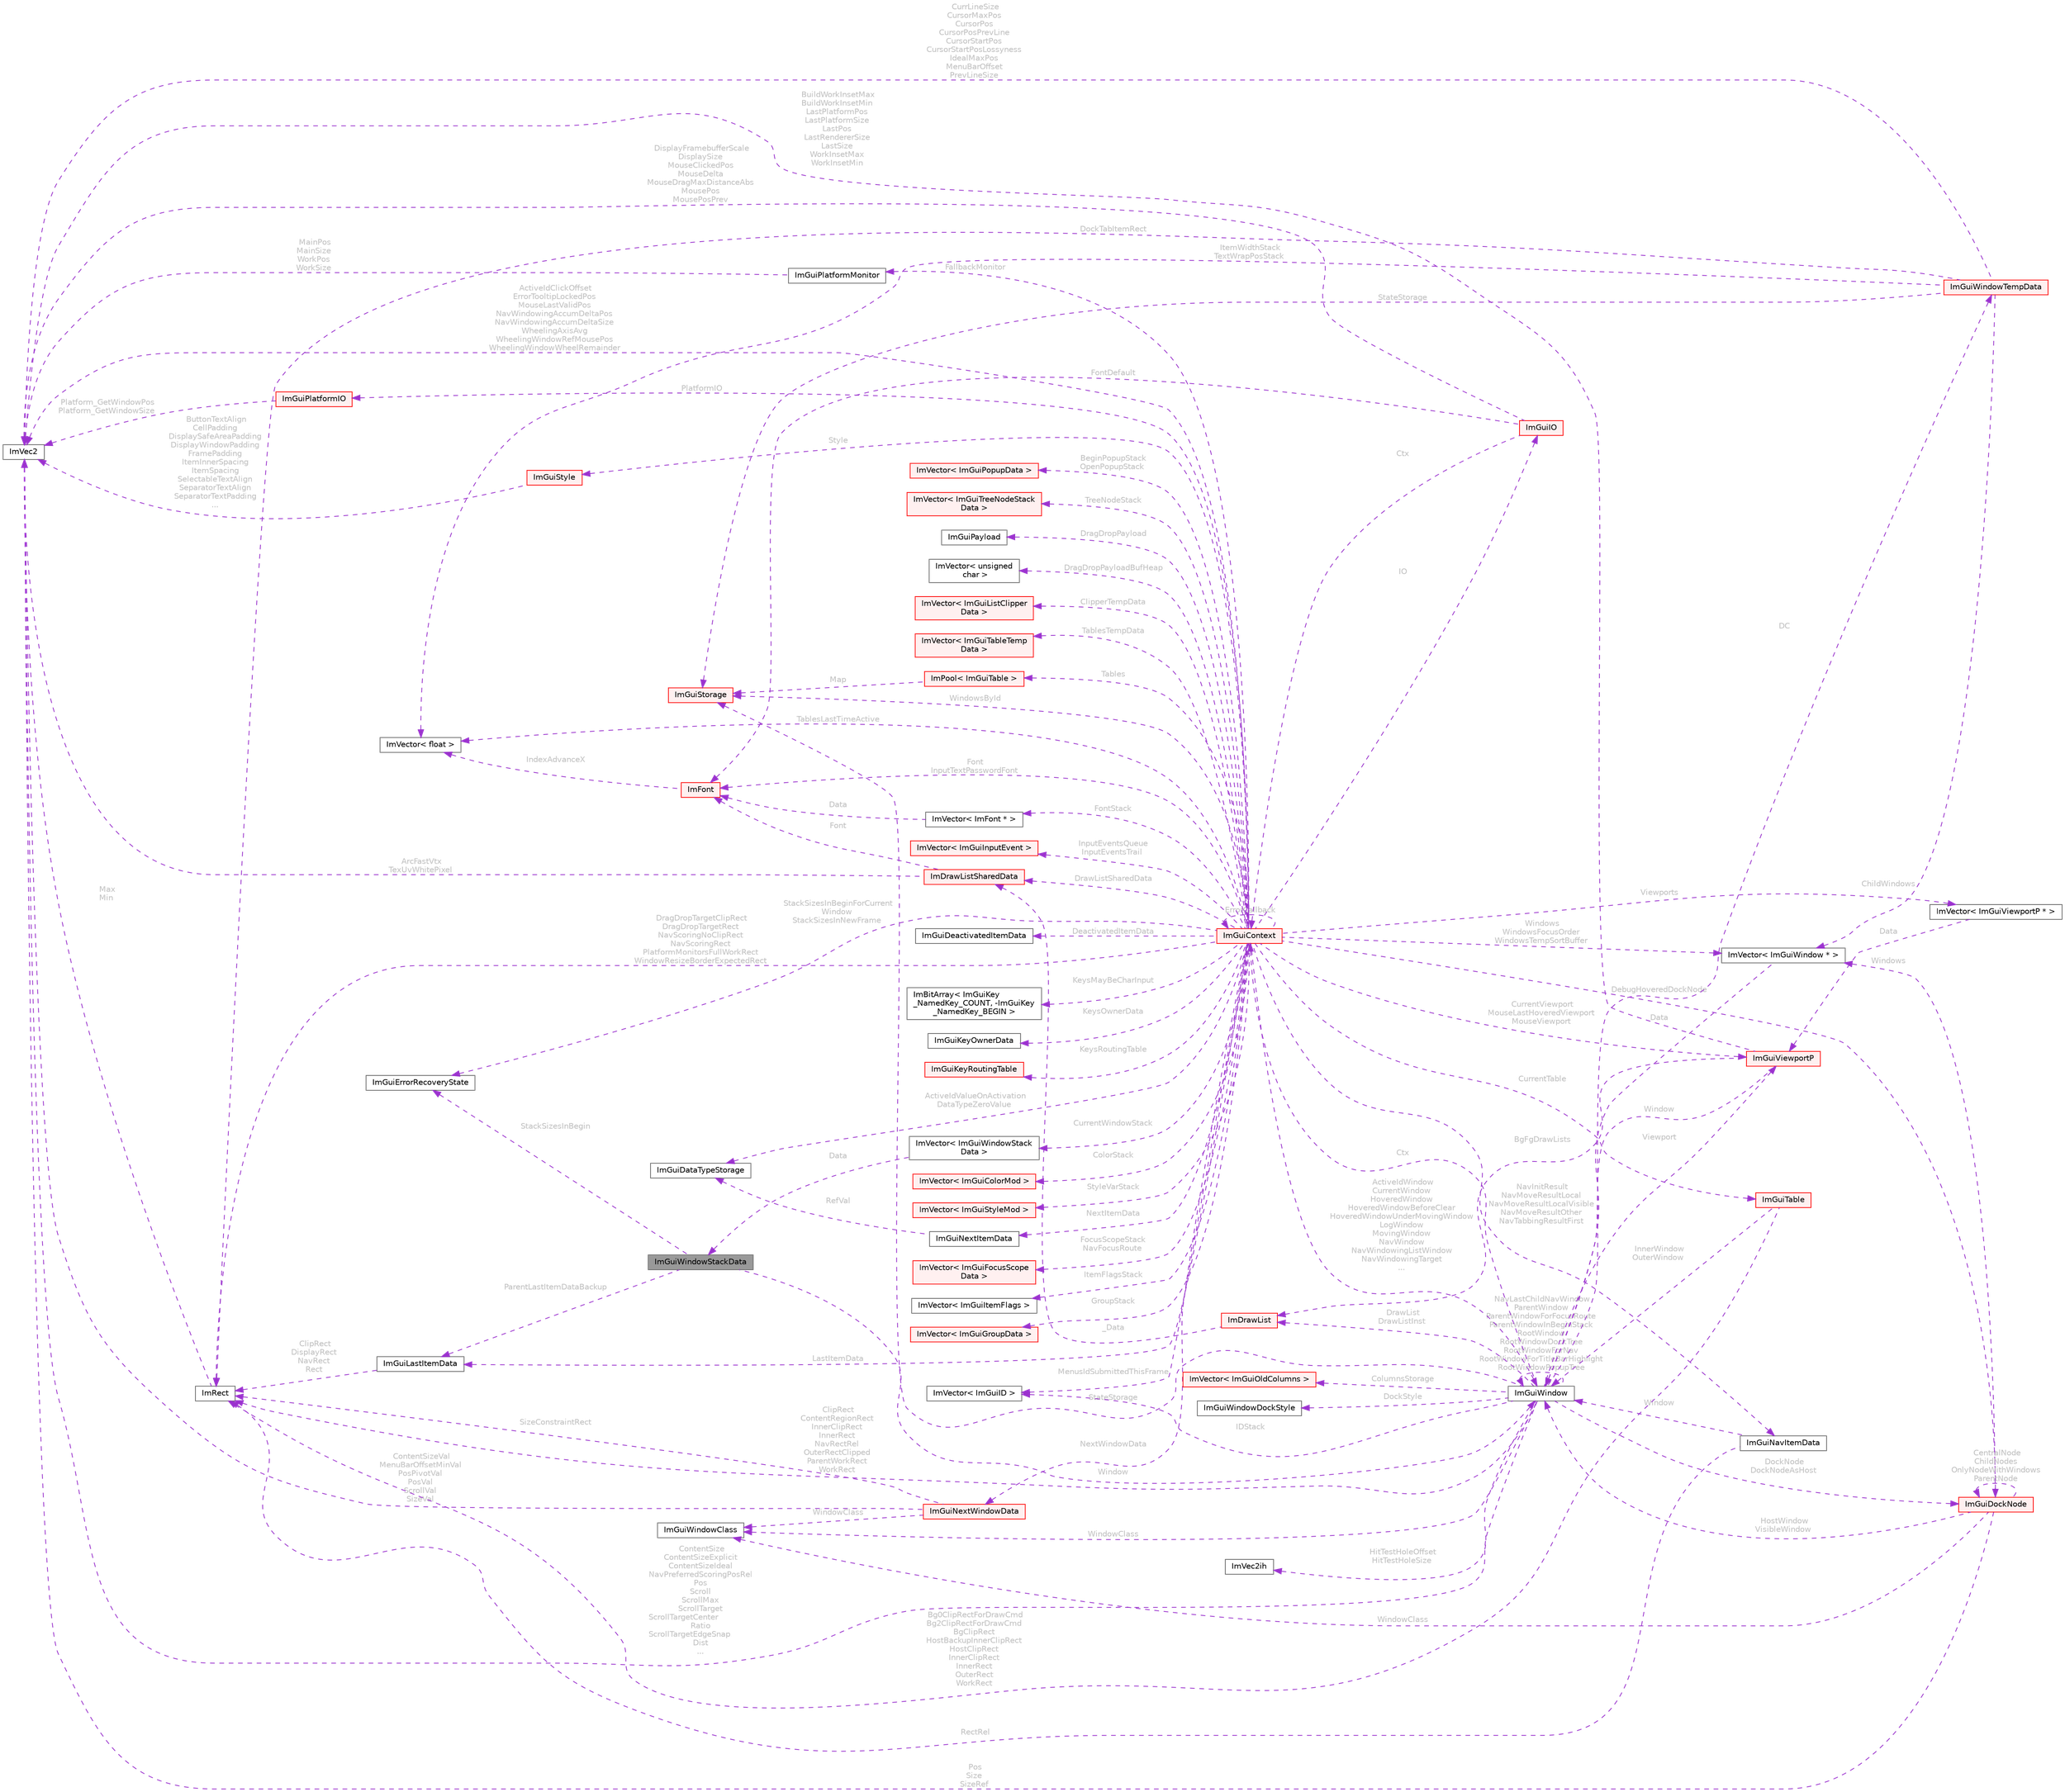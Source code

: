 digraph "ImGuiWindowStackData"
{
 // LATEX_PDF_SIZE
  bgcolor="transparent";
  edge [fontname=Helvetica,fontsize=10,labelfontname=Helvetica,labelfontsize=10];
  node [fontname=Helvetica,fontsize=10,shape=box,height=0.2,width=0.4];
  rankdir="LR";
  Node1 [id="Node000001",label="ImGuiWindowStackData",height=0.2,width=0.4,color="gray40", fillcolor="grey60", style="filled", fontcolor="black",tooltip=" "];
  Node2 -> Node1 [id="edge1_Node000001_Node000002",dir="back",color="darkorchid3",style="dashed",tooltip=" ",label=" Window",fontcolor="grey" ];
  Node2 [id="Node000002",label="ImGuiWindow",height=0.2,width=0.4,color="gray40", fillcolor="white", style="filled",URL="$struct_im_gui_window.html",tooltip=" "];
  Node3 -> Node2 [id="edge2_Node000002_Node000003",dir="back",color="darkorchid3",style="dashed",tooltip=" ",label=" Ctx",fontcolor="grey" ];
  Node3 [id="Node000003",label="ImGuiContext",height=0.2,width=0.4,color="red", fillcolor="#FFF0F0", style="filled",URL="$struct_im_gui_context.html",tooltip=" "];
  Node4 -> Node3 [id="edge3_Node000003_Node000004",dir="back",color="darkorchid3",style="dashed",tooltip=" ",label=" IO",fontcolor="grey" ];
  Node4 [id="Node000004",label="ImGuiIO",height=0.2,width=0.4,color="red", fillcolor="#FFF0F0", style="filled",URL="$struct_im_gui_i_o.html",tooltip=" "];
  Node5 -> Node4 [id="edge4_Node000004_Node000005",dir="back",color="darkorchid3",style="dashed",tooltip=" ",label=" DisplayFramebufferScale\nDisplaySize\nMouseClickedPos\nMouseDelta\nMouseDragMaxDistanceAbs\nMousePos\nMousePosPrev",fontcolor="grey" ];
  Node5 [id="Node000005",label="ImVec2",height=0.2,width=0.4,color="gray40", fillcolor="white", style="filled",URL="$struct_im_vec2.html",tooltip=" "];
  Node8 -> Node4 [id="edge5_Node000004_Node000008",dir="back",color="darkorchid3",style="dashed",tooltip=" ",label=" FontDefault",fontcolor="grey" ];
  Node8 [id="Node000008",label="ImFont",height=0.2,width=0.4,color="red", fillcolor="#FFF0F0", style="filled",URL="$struct_im_font.html",tooltip=" "];
  Node9 -> Node8 [id="edge6_Node000008_Node000009",dir="back",color="darkorchid3",style="dashed",tooltip=" ",label=" IndexAdvanceX",fontcolor="grey" ];
  Node9 [id="Node000009",label="ImVector\< float \>",height=0.2,width=0.4,color="gray40", fillcolor="white", style="filled",URL="$struct_im_vector.html",tooltip=" "];
  Node3 -> Node4 [id="edge7_Node000004_Node000003",dir="back",color="darkorchid3",style="dashed",tooltip=" ",label=" Ctx",fontcolor="grey" ];
  Node21 -> Node3 [id="edge8_Node000003_Node000021",dir="back",color="darkorchid3",style="dashed",tooltip=" ",label=" PlatformIO",fontcolor="grey" ];
  Node21 [id="Node000021",label="ImGuiPlatformIO",height=0.2,width=0.4,color="red", fillcolor="#FFF0F0", style="filled",URL="$struct_im_gui_platform_i_o.html",tooltip=" "];
  Node5 -> Node21 [id="edge9_Node000021_Node000005",dir="back",color="darkorchid3",style="dashed",tooltip=" ",label=" Platform_GetWindowPos\nPlatform_GetWindowSize",fontcolor="grey" ];
  Node43 -> Node3 [id="edge10_Node000003_Node000043",dir="back",color="darkorchid3",style="dashed",tooltip=" ",label=" Style",fontcolor="grey" ];
  Node43 [id="Node000043",label="ImGuiStyle",height=0.2,width=0.4,color="red", fillcolor="#FFF0F0", style="filled",URL="$struct_im_gui_style.html",tooltip=" "];
  Node5 -> Node43 [id="edge11_Node000043_Node000005",dir="back",color="darkorchid3",style="dashed",tooltip=" ",label=" ButtonTextAlign\nCellPadding\nDisplaySafeAreaPadding\nDisplayWindowPadding\nFramePadding\nItemInnerSpacing\nItemSpacing\nSelectableTextAlign\nSeparatorTextAlign\nSeparatorTextPadding\n...",fontcolor="grey" ];
  Node8 -> Node3 [id="edge12_Node000003_Node000008",dir="back",color="darkorchid3",style="dashed",tooltip=" ",label=" Font\nInputTextPasswordFont",fontcolor="grey" ];
  Node34 -> Node3 [id="edge13_Node000003_Node000034",dir="back",color="darkorchid3",style="dashed",tooltip=" ",label=" DrawListSharedData",fontcolor="grey" ];
  Node34 [id="Node000034",label="ImDrawListSharedData",height=0.2,width=0.4,color="red", fillcolor="#FFF0F0", style="filled",URL="$struct_im_draw_list_shared_data.html",tooltip=" "];
  Node5 -> Node34 [id="edge14_Node000034_Node000005",dir="back",color="darkorchid3",style="dashed",tooltip=" ",label=" ArcFastVtx\nTexUvWhitePixel",fontcolor="grey" ];
  Node8 -> Node34 [id="edge15_Node000034_Node000008",dir="back",color="darkorchid3",style="dashed",tooltip=" ",label=" Font",fontcolor="grey" ];
  Node44 -> Node3 [id="edge16_Node000003_Node000044",dir="back",color="darkorchid3",style="dashed",tooltip=" ",label=" InputEventsQueue\nInputEventsTrail",fontcolor="grey" ];
  Node44 [id="Node000044",label="ImVector\< ImGuiInputEvent \>",height=0.2,width=0.4,color="red", fillcolor="#FFF0F0", style="filled",URL="$struct_im_vector.html",tooltip=" "];
  Node53 -> Node3 [id="edge17_Node000003_Node000053",dir="back",color="darkorchid3",style="dashed",tooltip=" ",label=" Windows\nWindowsFocusOrder\nWindowsTempSortBuffer",fontcolor="grey" ];
  Node53 [id="Node000053",label="ImVector\< ImGuiWindow * \>",height=0.2,width=0.4,color="gray40", fillcolor="white", style="filled",URL="$struct_im_vector.html",tooltip=" "];
  Node2 -> Node53 [id="edge18_Node000053_Node000002",dir="back",color="darkorchid3",style="dashed",tooltip=" ",label=" Data",fontcolor="grey" ];
  Node54 -> Node3 [id="edge19_Node000003_Node000054",dir="back",color="darkorchid3",style="dashed",tooltip=" ",label=" CurrentWindowStack",fontcolor="grey" ];
  Node54 [id="Node000054",label="ImVector\< ImGuiWindowStack\lData \>",height=0.2,width=0.4,color="gray40", fillcolor="white", style="filled",URL="$struct_im_vector.html",tooltip=" "];
  Node1 -> Node54 [id="edge20_Node000054_Node000001",dir="back",color="darkorchid3",style="dashed",tooltip=" ",label=" Data",fontcolor="grey" ];
  Node55 -> Node3 [id="edge21_Node000003_Node000055",dir="back",color="darkorchid3",style="dashed",tooltip=" ",label=" WindowsById",fontcolor="grey" ];
  Node55 [id="Node000055",label="ImGuiStorage",height=0.2,width=0.4,color="red", fillcolor="#FFF0F0", style="filled",URL="$struct_im_gui_storage.html",tooltip=" "];
  Node2 -> Node3 [id="edge22_Node000003_Node000002",dir="back",color="darkorchid3",style="dashed",tooltip=" ",label=" ActiveIdWindow\nCurrentWindow\nHoveredWindow\nHoveredWindowBeforeClear\nHoveredWindowUnderMovingWindow\nLogWindow\nMovingWindow\nNavWindow\nNavWindowingListWindow\nNavWindowingTarget\n...",fontcolor="grey" ];
  Node5 -> Node3 [id="edge23_Node000003_Node000005",dir="back",color="darkorchid3",style="dashed",tooltip=" ",label=" ActiveIdClickOffset\nErrorTooltipLockedPos\nMouseLastValidPos\nNavWindowingAccumDeltaPos\nNavWindowingAccumDeltaSize\nWheelingAxisAvg\nWheelingWindowRefMousePos\nWheelingWindowWheelRemainder",fontcolor="grey" ];
  Node58 -> Node3 [id="edge24_Node000003_Node000058",dir="back",color="darkorchid3",style="dashed",tooltip=" ",label=" DeactivatedItemData",fontcolor="grey" ];
  Node58 [id="Node000058",label="ImGuiDeactivatedItemData",height=0.2,width=0.4,color="gray40", fillcolor="white", style="filled",URL="$struct_im_gui_deactivated_item_data.html",tooltip=" "];
  Node59 -> Node3 [id="edge25_Node000003_Node000059",dir="back",color="darkorchid3",style="dashed",tooltip=" ",label=" ActiveIdValueOnActivation\nDataTypeZeroValue",fontcolor="grey" ];
  Node59 [id="Node000059",label="ImGuiDataTypeStorage",height=0.2,width=0.4,color="gray40", fillcolor="white", style="filled",URL="$struct_im_gui_data_type_storage.html",tooltip=" "];
  Node60 -> Node3 [id="edge26_Node000003_Node000060",dir="back",color="darkorchid3",style="dashed",tooltip=" ",label=" KeysMayBeCharInput",fontcolor="grey" ];
  Node60 [id="Node000060",label="ImBitArray\< ImGuiKey\l_NamedKey_COUNT, -ImGuiKey\l_NamedKey_BEGIN \>",height=0.2,width=0.4,color="gray40", fillcolor="white", style="filled",URL="$struct_im_bit_array.html",tooltip=" "];
  Node61 -> Node3 [id="edge27_Node000003_Node000061",dir="back",color="darkorchid3",style="dashed",tooltip=" ",label=" KeysOwnerData",fontcolor="grey" ];
  Node61 [id="Node000061",label="ImGuiKeyOwnerData",height=0.2,width=0.4,color="gray40", fillcolor="white", style="filled",URL="$struct_im_gui_key_owner_data.html",tooltip=" "];
  Node62 -> Node3 [id="edge28_Node000003_Node000062",dir="back",color="darkorchid3",style="dashed",tooltip=" ",label=" KeysRoutingTable",fontcolor="grey" ];
  Node62 [id="Node000062",label="ImGuiKeyRoutingTable",height=0.2,width=0.4,color="red", fillcolor="#FFF0F0", style="filled",URL="$struct_im_gui_key_routing_table.html",tooltip=" "];
  Node65 -> Node3 [id="edge29_Node000003_Node000065",dir="back",color="darkorchid3",style="dashed",tooltip=" ",label=" NextItemData",fontcolor="grey" ];
  Node65 [id="Node000065",label="ImGuiNextItemData",height=0.2,width=0.4,color="gray40", fillcolor="white", style="filled",URL="$struct_im_gui_next_item_data.html",tooltip=" "];
  Node59 -> Node65 [id="edge30_Node000065_Node000059",dir="back",color="darkorchid3",style="dashed",tooltip=" ",label=" RefVal",fontcolor="grey" ];
  Node66 -> Node3 [id="edge31_Node000003_Node000066",dir="back",color="darkorchid3",style="dashed",tooltip=" ",label=" LastItemData",fontcolor="grey" ];
  Node66 [id="Node000066",label="ImGuiLastItemData",height=0.2,width=0.4,color="gray40", fillcolor="white", style="filled",URL="$struct_im_gui_last_item_data.html",tooltip=" "];
  Node67 -> Node66 [id="edge32_Node000066_Node000067",dir="back",color="darkorchid3",style="dashed",tooltip=" ",label=" ClipRect\nDisplayRect\nNavRect\nRect",fontcolor="grey" ];
  Node67 [id="Node000067",label="ImRect",height=0.2,width=0.4,color="gray40", fillcolor="white", style="filled",URL="$struct_im_rect.html",tooltip=" "];
  Node5 -> Node67 [id="edge33_Node000067_Node000005",dir="back",color="darkorchid3",style="dashed",tooltip=" ",label=" Max\nMin",fontcolor="grey" ];
  Node68 -> Node3 [id="edge34_Node000003_Node000068",dir="back",color="darkorchid3",style="dashed",tooltip=" ",label=" NextWindowData",fontcolor="grey" ];
  Node68 [id="Node000068",label="ImGuiNextWindowData",height=0.2,width=0.4,color="red", fillcolor="#FFF0F0", style="filled",URL="$struct_im_gui_next_window_data.html",tooltip=" "];
  Node5 -> Node68 [id="edge35_Node000068_Node000005",dir="back",color="darkorchid3",style="dashed",tooltip=" ",label=" ContentSizeVal\nMenuBarOffsetMinVal\nPosPivotVal\nPosVal\nScrollVal\nSizeVal",fontcolor="grey" ];
  Node67 -> Node68 [id="edge36_Node000068_Node000067",dir="back",color="darkorchid3",style="dashed",tooltip=" ",label=" SizeConstraintRect",fontcolor="grey" ];
  Node70 -> Node68 [id="edge37_Node000068_Node000070",dir="back",color="darkorchid3",style="dashed",tooltip=" ",label=" WindowClass",fontcolor="grey" ];
  Node70 [id="Node000070",label="ImGuiWindowClass",height=0.2,width=0.4,color="gray40", fillcolor="white", style="filled",URL="$struct_im_gui_window_class.html",tooltip=" "];
  Node71 -> Node3 [id="edge38_Node000003_Node000071",dir="back",color="darkorchid3",style="dashed",tooltip=" ",label=" ColorStack",fontcolor="grey" ];
  Node71 [id="Node000071",label="ImVector\< ImGuiColorMod \>",height=0.2,width=0.4,color="red", fillcolor="#FFF0F0", style="filled",URL="$struct_im_vector.html",tooltip=" "];
  Node73 -> Node3 [id="edge39_Node000003_Node000073",dir="back",color="darkorchid3",style="dashed",tooltip=" ",label=" StyleVarStack",fontcolor="grey" ];
  Node73 [id="Node000073",label="ImVector\< ImGuiStyleMod \>",height=0.2,width=0.4,color="red", fillcolor="#FFF0F0", style="filled",URL="$struct_im_vector.html",tooltip=" "];
  Node7 -> Node3 [id="edge40_Node000003_Node000007",dir="back",color="darkorchid3",style="dashed",tooltip=" ",label=" FontStack",fontcolor="grey" ];
  Node7 [id="Node000007",label="ImVector\< ImFont * \>",height=0.2,width=0.4,color="gray40", fillcolor="white", style="filled",URL="$struct_im_vector.html",tooltip=" "];
  Node8 -> Node7 [id="edge41_Node000007_Node000008",dir="back",color="darkorchid3",style="dashed",tooltip=" ",label=" Data",fontcolor="grey" ];
  Node75 -> Node3 [id="edge42_Node000003_Node000075",dir="back",color="darkorchid3",style="dashed",tooltip=" ",label=" FocusScopeStack\nNavFocusRoute",fontcolor="grey" ];
  Node75 [id="Node000075",label="ImVector\< ImGuiFocusScope\lData \>",height=0.2,width=0.4,color="red", fillcolor="#FFF0F0", style="filled",URL="$struct_im_vector.html",tooltip=" "];
  Node77 -> Node3 [id="edge43_Node000003_Node000077",dir="back",color="darkorchid3",style="dashed",tooltip=" ",label=" ItemFlagsStack",fontcolor="grey" ];
  Node77 [id="Node000077",label="ImVector\< ImGuiItemFlags \>",height=0.2,width=0.4,color="gray40", fillcolor="white", style="filled",URL="$struct_im_vector.html",tooltip=" "];
  Node78 -> Node3 [id="edge44_Node000003_Node000078",dir="back",color="darkorchid3",style="dashed",tooltip=" ",label=" GroupStack",fontcolor="grey" ];
  Node78 [id="Node000078",label="ImVector\< ImGuiGroupData \>",height=0.2,width=0.4,color="red", fillcolor="#FFF0F0", style="filled",URL="$struct_im_vector.html",tooltip=" "];
  Node81 -> Node3 [id="edge45_Node000003_Node000081",dir="back",color="darkorchid3",style="dashed",tooltip=" ",label=" BeginPopupStack\nOpenPopupStack",fontcolor="grey" ];
  Node81 [id="Node000081",label="ImVector\< ImGuiPopupData \>",height=0.2,width=0.4,color="red", fillcolor="#FFF0F0", style="filled",URL="$struct_im_vector.html",tooltip=" "];
  Node83 -> Node3 [id="edge46_Node000003_Node000083",dir="back",color="darkorchid3",style="dashed",tooltip=" ",label=" TreeNodeStack",fontcolor="grey" ];
  Node83 [id="Node000083",label="ImVector\< ImGuiTreeNodeStack\lData \>",height=0.2,width=0.4,color="red", fillcolor="#FFF0F0", style="filled",URL="$struct_im_vector.html",tooltip=" "];
  Node85 -> Node3 [id="edge47_Node000003_Node000085",dir="back",color="darkorchid3",style="dashed",tooltip=" ",label=" Viewports",fontcolor="grey" ];
  Node85 [id="Node000085",label="ImVector\< ImGuiViewportP * \>",height=0.2,width=0.4,color="gray40", fillcolor="white", style="filled",URL="$struct_im_vector.html",tooltip=" "];
  Node86 -> Node85 [id="edge48_Node000085_Node000086",dir="back",color="darkorchid3",style="dashed",tooltip=" ",label=" Data",fontcolor="grey" ];
  Node86 [id="Node000086",label="ImGuiViewportP",height=0.2,width=0.4,color="red", fillcolor="#FFF0F0", style="filled",URL="$struct_im_gui_viewport_p.html",tooltip=" "];
  Node2 -> Node86 [id="edge49_Node000086_Node000002",dir="back",color="darkorchid3",style="dashed",tooltip=" ",label=" Window",fontcolor="grey" ];
  Node5 -> Node86 [id="edge50_Node000086_Node000005",dir="back",color="darkorchid3",style="dashed",tooltip=" ",label=" BuildWorkInsetMax\nBuildWorkInsetMin\nLastPlatformPos\nLastPlatformSize\nLastPos\nLastRendererSize\nLastSize\nWorkInsetMax\nWorkInsetMin",fontcolor="grey" ];
  Node28 -> Node86 [id="edge51_Node000086_Node000028",dir="back",color="darkorchid3",style="dashed",tooltip=" ",label=" BgFgDrawLists",fontcolor="grey" ];
  Node28 [id="Node000028",label="ImDrawList",height=0.2,width=0.4,color="red", fillcolor="#FFF0F0", style="filled",URL="$struct_im_draw_list.html",tooltip=" "];
  Node34 -> Node28 [id="edge52_Node000028_Node000034",dir="back",color="darkorchid3",style="dashed",tooltip=" ",label=" _Data",fontcolor="grey" ];
  Node86 -> Node3 [id="edge53_Node000003_Node000086",dir="back",color="darkorchid3",style="dashed",tooltip=" ",label=" CurrentViewport\nMouseLastHoveredViewport\nMouseViewport",fontcolor="grey" ];
  Node23 -> Node3 [id="edge54_Node000003_Node000023",dir="back",color="darkorchid3",style="dashed",tooltip=" ",label=" FallbackMonitor",fontcolor="grey" ];
  Node23 [id="Node000023",label="ImGuiPlatformMonitor",height=0.2,width=0.4,color="gray40", fillcolor="white", style="filled",URL="$struct_im_gui_platform_monitor.html",tooltip=" "];
  Node5 -> Node23 [id="edge55_Node000023_Node000005",dir="back",color="darkorchid3",style="dashed",tooltip=" ",label=" MainPos\nMainSize\nWorkPos\nWorkSize",fontcolor="grey" ];
  Node67 -> Node3 [id="edge56_Node000003_Node000067",dir="back",color="darkorchid3",style="dashed",tooltip=" ",label=" DragDropTargetClipRect\nDragDropTargetRect\nNavScoringNoClipRect\nNavScoringRect\nPlatformMonitorsFullWorkRect\nWindowResizeBorderExpectedRect",fontcolor="grey" ];
  Node88 -> Node3 [id="edge57_Node000003_Node000088",dir="back",color="darkorchid3",style="dashed",tooltip=" ",label=" NavInitResult\nNavMoveResultLocal\nNavMoveResultLocalVisible\nNavMoveResultOther\nNavTabbingResultFirst",fontcolor="grey" ];
  Node88 [id="Node000088",label="ImGuiNavItemData",height=0.2,width=0.4,color="gray40", fillcolor="white", style="filled",URL="$struct_im_gui_nav_item_data.html",tooltip=" "];
  Node2 -> Node88 [id="edge58_Node000088_Node000002",dir="back",color="darkorchid3",style="dashed",tooltip=" ",label=" Window",fontcolor="grey" ];
  Node67 -> Node88 [id="edge59_Node000088_Node000067",dir="back",color="darkorchid3",style="dashed",tooltip=" ",label=" RectRel",fontcolor="grey" ];
  Node89 -> Node3 [id="edge60_Node000003_Node000089",dir="back",color="darkorchid3",style="dashed",tooltip=" ",label=" DragDropPayload",fontcolor="grey" ];
  Node89 [id="Node000089",label="ImGuiPayload",height=0.2,width=0.4,color="gray40", fillcolor="white", style="filled",URL="$struct_im_gui_payload.html",tooltip=" "];
  Node90 -> Node3 [id="edge61_Node000003_Node000090",dir="back",color="darkorchid3",style="dashed",tooltip=" ",label=" DragDropPayloadBufHeap",fontcolor="grey" ];
  Node90 [id="Node000090",label="ImVector\< unsigned\l char \>",height=0.2,width=0.4,color="gray40", fillcolor="white", style="filled",URL="$struct_im_vector.html",tooltip=" "];
  Node91 -> Node3 [id="edge62_Node000003_Node000091",dir="back",color="darkorchid3",style="dashed",tooltip=" ",label=" ClipperTempData",fontcolor="grey" ];
  Node91 [id="Node000091",label="ImVector\< ImGuiListClipper\lData \>",height=0.2,width=0.4,color="red", fillcolor="#FFF0F0", style="filled",URL="$struct_im_vector.html",tooltip=" "];
  Node96 -> Node3 [id="edge63_Node000003_Node000096",dir="back",color="darkorchid3",style="dashed",tooltip=" ",label=" CurrentTable",fontcolor="grey" ];
  Node96 [id="Node000096",label="ImGuiTable",height=0.2,width=0.4,color="red", fillcolor="#FFF0F0", style="filled",URL="$struct_im_gui_table.html",tooltip=" "];
  Node67 -> Node96 [id="edge64_Node000096_Node000067",dir="back",color="darkorchid3",style="dashed",tooltip=" ",label=" Bg0ClipRectForDrawCmd\nBg2ClipRectForDrawCmd\nBgClipRect\nHostBackupInnerClipRect\nHostClipRect\nInnerClipRect\nInnerRect\nOuterRect\nWorkRect",fontcolor="grey" ];
  Node2 -> Node96 [id="edge65_Node000096_Node000002",dir="back",color="darkorchid3",style="dashed",tooltip=" ",label=" InnerWindow\nOuterWindow",fontcolor="grey" ];
  Node112 -> Node3 [id="edge66_Node000003_Node000112",dir="back",color="darkorchid3",style="dashed",tooltip=" ",label=" TablesTempData",fontcolor="grey" ];
  Node112 [id="Node000112",label="ImVector\< ImGuiTableTemp\lData \>",height=0.2,width=0.4,color="red", fillcolor="#FFF0F0", style="filled",URL="$struct_im_vector.html",tooltip=" "];
  Node113 -> Node3 [id="edge67_Node000003_Node000113",dir="back",color="darkorchid3",style="dashed",tooltip=" ",label=" Tables",fontcolor="grey" ];
  Node113 [id="Node000113",label="ImPool\< ImGuiTable \>",height=0.2,width=0.4,color="red", fillcolor="#FFF0F0", style="filled",URL="$struct_im_pool.html",tooltip=" "];
  Node55 -> Node113 [id="edge68_Node000113_Node000055",dir="back",color="darkorchid3",style="dashed",tooltip=" ",label=" Map",fontcolor="grey" ];
  Node9 -> Node3 [id="edge69_Node000003_Node000009",dir="back",color="darkorchid3",style="dashed",tooltip=" ",label=" TablesLastTimeActive",fontcolor="grey" ];
  Node139 -> Node3 [id="edge70_Node000003_Node000139",dir="back",color="darkorchid3",style="dashed",tooltip=" ",label=" MenusIdSubmittedThisFrame",fontcolor="grey" ];
  Node139 [id="Node000139",label="ImVector\< ImGuiID \>",height=0.2,width=0.4,color="gray40", fillcolor="white", style="filled",URL="$struct_im_vector.html",tooltip=" "];
  Node3 -> Node3 [id="edge71_Node000003_Node000003",dir="back",color="darkorchid3",style="dashed",tooltip=" ",label=" ErrorCallback",fontcolor="grey" ];
  Node156 -> Node3 [id="edge72_Node000003_Node000156",dir="back",color="darkorchid3",style="dashed",tooltip=" ",label=" StackSizesInBeginForCurrent\lWindow\nStackSizesInNewFrame",fontcolor="grey" ];
  Node156 [id="Node000156",label="ImGuiErrorRecoveryState",height=0.2,width=0.4,color="gray40", fillcolor="white", style="filled",URL="$struct_im_gui_error_recovery_state.html",tooltip=" "];
  Node146 -> Node3 [id="edge73_Node000003_Node000146",dir="back",color="darkorchid3",style="dashed",tooltip=" ",label=" DebugHoveredDockNode",fontcolor="grey" ];
  Node146 [id="Node000146",label="ImGuiDockNode",height=0.2,width=0.4,color="red", fillcolor="#FFF0F0", style="filled",URL="$struct_im_gui_dock_node.html",tooltip=" "];
  Node146 -> Node146 [id="edge74_Node000146_Node000146",dir="back",color="darkorchid3",style="dashed",tooltip=" ",label=" CentralNode\nChildNodes\nOnlyNodeWithWindows\nParentNode",fontcolor="grey" ];
  Node53 -> Node146 [id="edge75_Node000146_Node000053",dir="back",color="darkorchid3",style="dashed",tooltip=" ",label=" Windows",fontcolor="grey" ];
  Node5 -> Node146 [id="edge76_Node000146_Node000005",dir="back",color="darkorchid3",style="dashed",tooltip=" ",label=" Pos\nSize\nSizeRef",fontcolor="grey" ];
  Node70 -> Node146 [id="edge77_Node000146_Node000070",dir="back",color="darkorchid3",style="dashed",tooltip=" ",label=" WindowClass",fontcolor="grey" ];
  Node2 -> Node146 [id="edge78_Node000146_Node000002",dir="back",color="darkorchid3",style="dashed",tooltip=" ",label=" HostWindow\nVisibleWindow",fontcolor="grey" ];
  Node70 -> Node2 [id="edge79_Node000002_Node000070",dir="back",color="darkorchid3",style="dashed",tooltip=" ",label=" WindowClass",fontcolor="grey" ];
  Node86 -> Node2 [id="edge80_Node000002_Node000086",dir="back",color="darkorchid3",style="dashed",tooltip=" ",label=" Viewport",fontcolor="grey" ];
  Node5 -> Node2 [id="edge81_Node000002_Node000005",dir="back",color="darkorchid3",style="dashed",tooltip=" ",label=" ContentSize\nContentSizeExplicit\nContentSizeIdeal\nNavPreferredScoringPosRel\nPos\nScroll\nScrollMax\nScrollTarget\nScrollTargetCenter\lRatio\nScrollTargetEdgeSnap\lDist\n...",fontcolor="grey" ];
  Node139 -> Node2 [id="edge82_Node000002_Node000139",dir="back",color="darkorchid3",style="dashed",tooltip=" ",label=" IDStack",fontcolor="grey" ];
  Node165 -> Node2 [id="edge83_Node000002_Node000165",dir="back",color="darkorchid3",style="dashed",tooltip=" ",label=" DC",fontcolor="grey" ];
  Node165 [id="Node000165",label="ImGuiWindowTempData",height=0.2,width=0.4,color="red", fillcolor="#FFF0F0", style="filled",URL="$struct_im_gui_window_temp_data.html",tooltip=" "];
  Node5 -> Node165 [id="edge84_Node000165_Node000005",dir="back",color="darkorchid3",style="dashed",tooltip=" ",label=" CurrLineSize\nCursorMaxPos\nCursorPos\nCursorPosPrevLine\nCursorStartPos\nCursorStartPosLossyness\nIdealMaxPos\nMenuBarOffset\nPrevLineSize",fontcolor="grey" ];
  Node53 -> Node165 [id="edge85_Node000165_Node000053",dir="back",color="darkorchid3",style="dashed",tooltip=" ",label=" ChildWindows",fontcolor="grey" ];
  Node55 -> Node165 [id="edge86_Node000165_Node000055",dir="back",color="darkorchid3",style="dashed",tooltip=" ",label=" StateStorage",fontcolor="grey" ];
  Node67 -> Node165 [id="edge87_Node000165_Node000067",dir="back",color="darkorchid3",style="dashed",tooltip=" ",label=" DockTabItemRect",fontcolor="grey" ];
  Node9 -> Node165 [id="edge88_Node000165_Node000009",dir="back",color="darkorchid3",style="dashed",tooltip=" ",label=" ItemWidthStack\nTextWrapPosStack",fontcolor="grey" ];
  Node67 -> Node2 [id="edge89_Node000002_Node000067",dir="back",color="darkorchid3",style="dashed",tooltip=" ",label=" ClipRect\nContentRegionRect\nInnerClipRect\nInnerRect\nNavRectRel\nOuterRectClipped\nParentWorkRect\nWorkRect",fontcolor="grey" ];
  Node149 -> Node2 [id="edge90_Node000002_Node000149",dir="back",color="darkorchid3",style="dashed",tooltip=" ",label=" HitTestHoleOffset\nHitTestHoleSize",fontcolor="grey" ];
  Node149 [id="Node000149",label="ImVec2ih",height=0.2,width=0.4,color="gray40", fillcolor="white", style="filled",URL="$struct_im_vec2ih.html",tooltip=" "];
  Node55 -> Node2 [id="edge91_Node000002_Node000055",dir="back",color="darkorchid3",style="dashed",tooltip=" ",label=" StateStorage",fontcolor="grey" ];
  Node170 -> Node2 [id="edge92_Node000002_Node000170",dir="back",color="darkorchid3",style="dashed",tooltip=" ",label=" ColumnsStorage",fontcolor="grey" ];
  Node170 [id="Node000170",label="ImVector\< ImGuiOldColumns \>",height=0.2,width=0.4,color="red", fillcolor="#FFF0F0", style="filled",URL="$struct_im_vector.html",tooltip=" "];
  Node28 -> Node2 [id="edge93_Node000002_Node000028",dir="back",color="darkorchid3",style="dashed",tooltip=" ",label=" DrawList\nDrawListInst",fontcolor="grey" ];
  Node2 -> Node2 [id="edge94_Node000002_Node000002",dir="back",color="darkorchid3",style="dashed",tooltip=" ",label=" NavLastChildNavWindow\nParentWindow\nParentWindowForFocusRoute\nParentWindowInBeginStack\nRootWindow\nRootWindowDockTree\nRootWindowForNav\nRootWindowForTitleBarHighlight\nRootWindowPopupTree",fontcolor="grey" ];
  Node171 -> Node2 [id="edge95_Node000002_Node000171",dir="back",color="darkorchid3",style="dashed",tooltip=" ",label=" DockStyle",fontcolor="grey" ];
  Node171 [id="Node000171",label="ImGuiWindowDockStyle",height=0.2,width=0.4,color="gray40", fillcolor="white", style="filled",URL="$struct_im_gui_window_dock_style.html",tooltip=" "];
  Node146 -> Node2 [id="edge96_Node000002_Node000146",dir="back",color="darkorchid3",style="dashed",tooltip=" ",label=" DockNode\nDockNodeAsHost",fontcolor="grey" ];
  Node66 -> Node1 [id="edge97_Node000001_Node000066",dir="back",color="darkorchid3",style="dashed",tooltip=" ",label=" ParentLastItemDataBackup",fontcolor="grey" ];
  Node156 -> Node1 [id="edge98_Node000001_Node000156",dir="back",color="darkorchid3",style="dashed",tooltip=" ",label=" StackSizesInBegin",fontcolor="grey" ];
}
